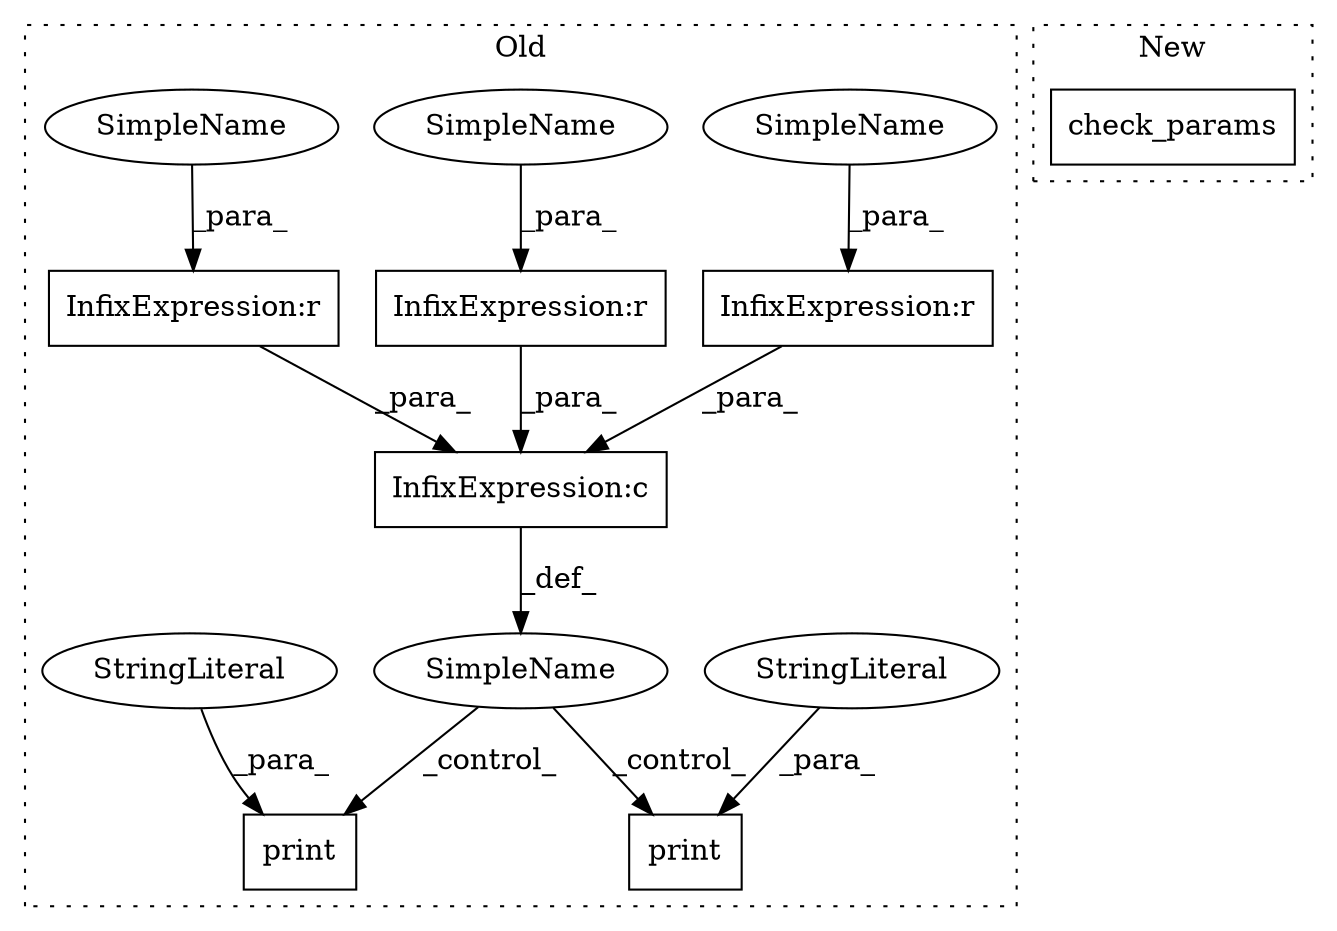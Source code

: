 digraph G {
subgraph cluster0 {
1 [label="print" a="32" s="22456,22518" l="6,1" shape="box"];
3 [label="InfixExpression:r" a="27" s="22165" l="4" shape="box"];
4 [label="print" a="32" s="22428,22447" l="6,1" shape="box"];
5 [label="SimpleName" a="42" s="" l="" shape="ellipse"];
6 [label="StringLiteral" a="45" s="22462" l="56" shape="ellipse"];
7 [label="StringLiteral" a="45" s="22434" l="13" shape="ellipse"];
8 [label="InfixExpression:r" a="27" s="22133" l="4" shape="box"];
9 [label="InfixExpression:c" a="27" s="22142" l="4" shape="box"];
10 [label="InfixExpression:r" a="27" s="22149" l="4" shape="box"];
11 [label="SimpleName" a="42" s="22153" l="4" shape="ellipse"];
12 [label="SimpleName" a="42" s="22137" l="4" shape="ellipse"];
13 [label="SimpleName" a="42" s="22169" l="4" shape="ellipse"];
label = "Old";
style="dotted";
}
subgraph cluster1 {
2 [label="check_params" a="32" s="21831,21852" l="13,1" shape="box"];
label = "New";
style="dotted";
}
3 -> 9 [label="_para_"];
5 -> 1 [label="_control_"];
5 -> 4 [label="_control_"];
6 -> 1 [label="_para_"];
7 -> 4 [label="_para_"];
8 -> 9 [label="_para_"];
9 -> 5 [label="_def_"];
10 -> 9 [label="_para_"];
11 -> 10 [label="_para_"];
12 -> 8 [label="_para_"];
13 -> 3 [label="_para_"];
}